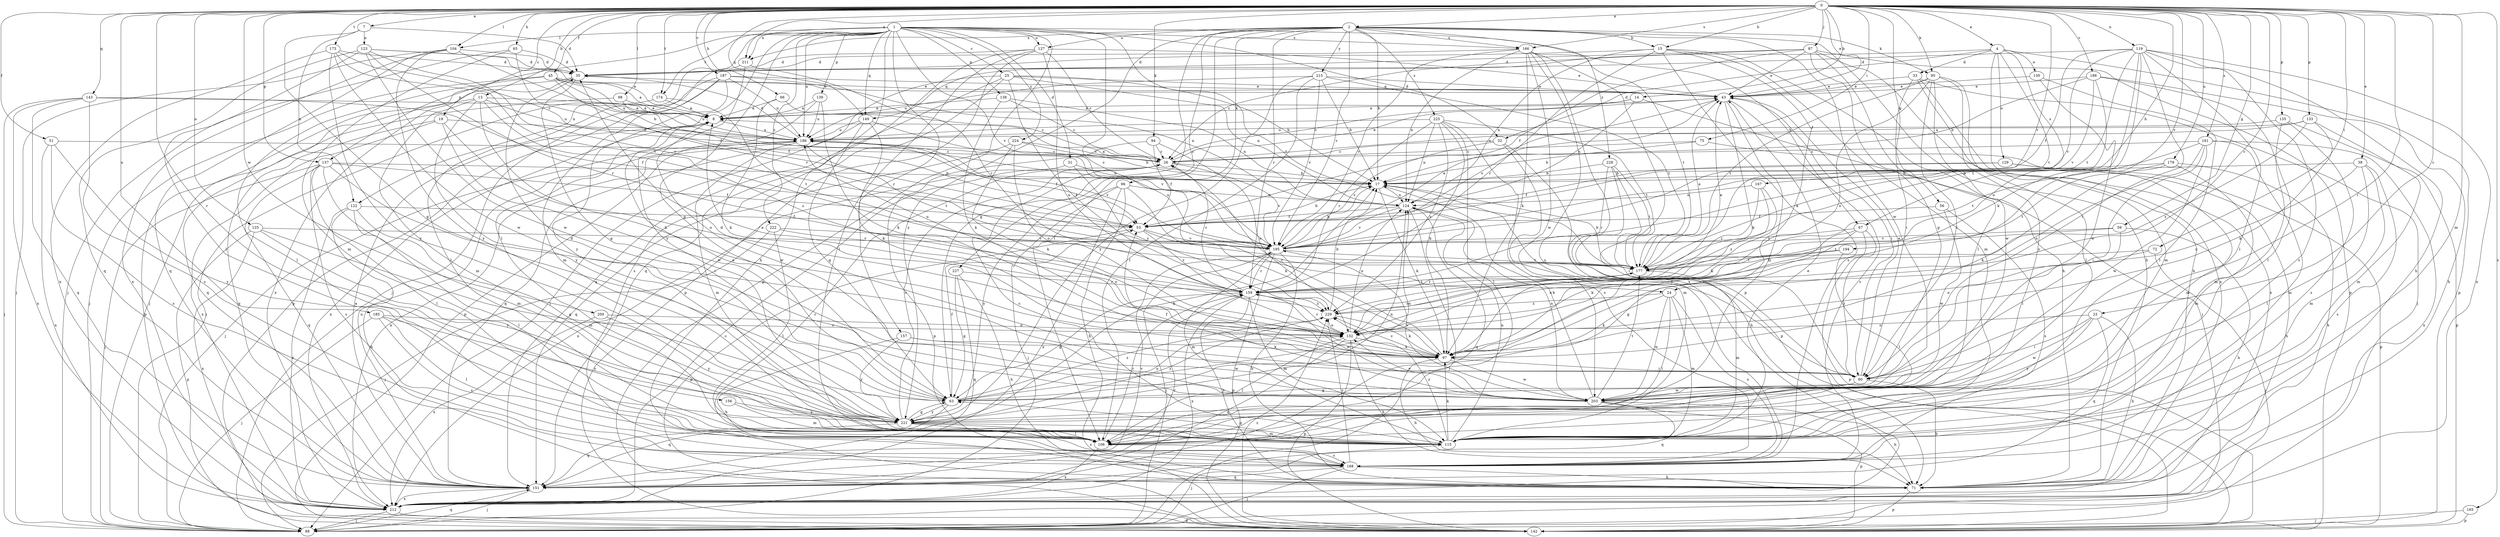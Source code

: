 strict digraph  {
0;
1;
2;
4;
7;
8;
13;
14;
15;
17;
19;
23;
24;
25;
26;
31;
32;
33;
35;
38;
43;
45;
51;
53;
56;
59;
63;
65;
66;
67;
71;
72;
75;
80;
87;
88;
94;
95;
96;
97;
98;
104;
106;
115;
119;
122;
123;
124;
125;
127;
129;
130;
132;
133;
135;
137;
138;
139;
142;
143;
149;
151;
156;
157;
159;
161;
165;
166;
167;
168;
173;
174;
177;
179;
185;
186;
187;
188;
194;
195;
200;
203;
211;
212;
215;
221;
222;
224;
225;
227;
228;
229;
0 -> 2  [label=a];
0 -> 4  [label=a];
0 -> 7  [label=a];
0 -> 13  [label=b];
0 -> 14  [label=b];
0 -> 15  [label=b];
0 -> 19  [label=c];
0 -> 23  [label=c];
0 -> 24  [label=c];
0 -> 38  [label=e];
0 -> 43  [label=e];
0 -> 45  [label=f];
0 -> 51  [label=f];
0 -> 56  [label=g];
0 -> 59  [label=g];
0 -> 65  [label=h];
0 -> 66  [label=h];
0 -> 67  [label=h];
0 -> 72  [label=i];
0 -> 75  [label=i];
0 -> 80  [label=i];
0 -> 87  [label=j];
0 -> 94  [label=k];
0 -> 95  [label=k];
0 -> 98  [label=l];
0 -> 104  [label=l];
0 -> 115  [label=m];
0 -> 119  [label=n];
0 -> 125  [label=o];
0 -> 133  [label=p];
0 -> 135  [label=p];
0 -> 137  [label=p];
0 -> 143  [label=q];
0 -> 149  [label=q];
0 -> 156  [label=r];
0 -> 161  [label=s];
0 -> 165  [label=s];
0 -> 166  [label=s];
0 -> 173  [label=t];
0 -> 174  [label=t];
0 -> 179  [label=u];
0 -> 185  [label=u];
0 -> 187  [label=v];
0 -> 188  [label=v];
0 -> 194  [label=v];
0 -> 195  [label=v];
0 -> 200  [label=w];
0 -> 211  [label=x];
1 -> 24  [label=c];
1 -> 25  [label=c];
1 -> 31  [label=d];
1 -> 32  [label=d];
1 -> 63  [label=g];
1 -> 67  [label=h];
1 -> 71  [label=h];
1 -> 104  [label=l];
1 -> 106  [label=l];
1 -> 122  [label=n];
1 -> 127  [label=o];
1 -> 137  [label=p];
1 -> 138  [label=p];
1 -> 139  [label=p];
1 -> 142  [label=p];
1 -> 149  [label=q];
1 -> 157  [label=r];
1 -> 166  [label=s];
1 -> 174  [label=t];
1 -> 177  [label=t];
1 -> 186  [label=u];
1 -> 195  [label=v];
1 -> 211  [label=x];
1 -> 222  [label=z];
1 -> 224  [label=z];
2 -> 15  [label=b];
2 -> 17  [label=b];
2 -> 63  [label=g];
2 -> 71  [label=h];
2 -> 95  [label=k];
2 -> 96  [label=k];
2 -> 106  [label=l];
2 -> 127  [label=o];
2 -> 159  [label=r];
2 -> 166  [label=s];
2 -> 195  [label=v];
2 -> 203  [label=w];
2 -> 211  [label=x];
2 -> 215  [label=y];
2 -> 221  [label=y];
2 -> 225  [label=z];
2 -> 227  [label=z];
2 -> 228  [label=z];
4 -> 32  [label=d];
4 -> 33  [label=d];
4 -> 129  [label=o];
4 -> 130  [label=o];
4 -> 142  [label=p];
4 -> 149  [label=q];
4 -> 167  [label=s];
4 -> 177  [label=t];
4 -> 212  [label=x];
7 -> 35  [label=d];
7 -> 63  [label=g];
7 -> 122  [label=n];
7 -> 123  [label=n];
8 -> 186  [label=u];
8 -> 203  [label=w];
8 -> 212  [label=x];
13 -> 8  [label=a];
13 -> 97  [label=k];
13 -> 115  [label=m];
13 -> 151  [label=q];
13 -> 186  [label=u];
13 -> 221  [label=y];
13 -> 229  [label=z];
14 -> 8  [label=a];
14 -> 26  [label=c];
14 -> 88  [label=j];
14 -> 124  [label=n];
15 -> 35  [label=d];
15 -> 71  [label=h];
15 -> 97  [label=k];
15 -> 115  [label=m];
15 -> 124  [label=n];
15 -> 159  [label=r];
15 -> 168  [label=s];
17 -> 8  [label=a];
17 -> 80  [label=i];
17 -> 97  [label=k];
17 -> 124  [label=n];
19 -> 132  [label=o];
19 -> 151  [label=q];
19 -> 186  [label=u];
19 -> 203  [label=w];
19 -> 212  [label=x];
23 -> 71  [label=h];
23 -> 80  [label=i];
23 -> 132  [label=o];
23 -> 151  [label=q];
23 -> 203  [label=w];
23 -> 221  [label=y];
24 -> 97  [label=k];
24 -> 106  [label=l];
24 -> 115  [label=m];
24 -> 168  [label=s];
24 -> 203  [label=w];
24 -> 229  [label=z];
25 -> 17  [label=b];
25 -> 43  [label=e];
25 -> 88  [label=j];
25 -> 124  [label=n];
25 -> 151  [label=q];
25 -> 168  [label=s];
25 -> 229  [label=z];
26 -> 17  [label=b];
26 -> 43  [label=e];
26 -> 195  [label=v];
31 -> 17  [label=b];
31 -> 212  [label=x];
31 -> 229  [label=z];
32 -> 26  [label=c];
32 -> 115  [label=m];
32 -> 142  [label=p];
32 -> 195  [label=v];
33 -> 43  [label=e];
33 -> 80  [label=i];
33 -> 88  [label=j];
33 -> 115  [label=m];
33 -> 212  [label=x];
35 -> 43  [label=e];
35 -> 63  [label=g];
35 -> 88  [label=j];
35 -> 212  [label=x];
38 -> 17  [label=b];
38 -> 106  [label=l];
38 -> 115  [label=m];
38 -> 132  [label=o];
38 -> 168  [label=s];
43 -> 8  [label=a];
43 -> 80  [label=i];
43 -> 97  [label=k];
43 -> 168  [label=s];
43 -> 195  [label=v];
43 -> 221  [label=y];
45 -> 8  [label=a];
45 -> 43  [label=e];
45 -> 53  [label=f];
45 -> 88  [label=j];
45 -> 106  [label=l];
45 -> 186  [label=u];
45 -> 195  [label=v];
51 -> 26  [label=c];
51 -> 168  [label=s];
51 -> 212  [label=x];
51 -> 221  [label=y];
53 -> 17  [label=b];
53 -> 142  [label=p];
53 -> 159  [label=r];
53 -> 177  [label=t];
53 -> 195  [label=v];
56 -> 53  [label=f];
56 -> 168  [label=s];
56 -> 203  [label=w];
59 -> 71  [label=h];
59 -> 80  [label=i];
59 -> 177  [label=t];
59 -> 195  [label=v];
63 -> 8  [label=a];
63 -> 35  [label=d];
63 -> 53  [label=f];
63 -> 124  [label=n];
63 -> 132  [label=o];
63 -> 151  [label=q];
63 -> 221  [label=y];
63 -> 229  [label=z];
65 -> 35  [label=d];
65 -> 53  [label=f];
65 -> 88  [label=j];
65 -> 115  [label=m];
66 -> 8  [label=a];
66 -> 26  [label=c];
66 -> 97  [label=k];
67 -> 63  [label=g];
67 -> 80  [label=i];
67 -> 97  [label=k];
67 -> 142  [label=p];
67 -> 195  [label=v];
71 -> 142  [label=p];
72 -> 88  [label=j];
72 -> 132  [label=o];
72 -> 177  [label=t];
75 -> 17  [label=b];
75 -> 26  [label=c];
75 -> 115  [label=m];
80 -> 35  [label=d];
80 -> 43  [label=e];
80 -> 63  [label=g];
80 -> 71  [label=h];
80 -> 203  [label=w];
87 -> 26  [label=c];
87 -> 35  [label=d];
87 -> 43  [label=e];
87 -> 53  [label=f];
87 -> 63  [label=g];
87 -> 71  [label=h];
87 -> 106  [label=l];
87 -> 142  [label=p];
88 -> 151  [label=q];
94 -> 26  [label=c];
94 -> 53  [label=f];
94 -> 132  [label=o];
94 -> 142  [label=p];
95 -> 43  [label=e];
95 -> 80  [label=i];
95 -> 106  [label=l];
95 -> 132  [label=o];
95 -> 177  [label=t];
95 -> 203  [label=w];
95 -> 221  [label=y];
96 -> 71  [label=h];
96 -> 88  [label=j];
96 -> 97  [label=k];
96 -> 124  [label=n];
96 -> 212  [label=x];
96 -> 221  [label=y];
97 -> 26  [label=c];
97 -> 71  [label=h];
97 -> 80  [label=i];
97 -> 203  [label=w];
97 -> 229  [label=z];
98 -> 8  [label=a];
98 -> 142  [label=p];
98 -> 186  [label=u];
104 -> 17  [label=b];
104 -> 35  [label=d];
104 -> 88  [label=j];
104 -> 151  [label=q];
104 -> 212  [label=x];
104 -> 221  [label=y];
106 -> 159  [label=r];
106 -> 168  [label=s];
106 -> 212  [label=x];
115 -> 26  [label=c];
115 -> 43  [label=e];
115 -> 63  [label=g];
115 -> 88  [label=j];
115 -> 97  [label=k];
115 -> 124  [label=n];
115 -> 229  [label=z];
119 -> 35  [label=d];
119 -> 53  [label=f];
119 -> 71  [label=h];
119 -> 80  [label=i];
119 -> 97  [label=k];
119 -> 106  [label=l];
119 -> 132  [label=o];
119 -> 168  [label=s];
119 -> 177  [label=t];
119 -> 195  [label=v];
119 -> 212  [label=x];
122 -> 53  [label=f];
122 -> 71  [label=h];
122 -> 106  [label=l];
122 -> 115  [label=m];
122 -> 212  [label=x];
123 -> 8  [label=a];
123 -> 35  [label=d];
123 -> 106  [label=l];
123 -> 151  [label=q];
123 -> 159  [label=r];
123 -> 195  [label=v];
123 -> 203  [label=w];
124 -> 53  [label=f];
124 -> 88  [label=j];
124 -> 151  [label=q];
124 -> 195  [label=v];
125 -> 63  [label=g];
125 -> 142  [label=p];
125 -> 195  [label=v];
125 -> 212  [label=x];
125 -> 221  [label=y];
127 -> 26  [label=c];
127 -> 35  [label=d];
127 -> 43  [label=e];
127 -> 106  [label=l];
127 -> 132  [label=o];
127 -> 142  [label=p];
127 -> 151  [label=q];
129 -> 17  [label=b];
129 -> 53  [label=f];
129 -> 142  [label=p];
129 -> 212  [label=x];
130 -> 43  [label=e];
130 -> 106  [label=l];
130 -> 203  [label=w];
132 -> 8  [label=a];
132 -> 71  [label=h];
132 -> 97  [label=k];
132 -> 106  [label=l];
132 -> 124  [label=n];
132 -> 142  [label=p];
132 -> 151  [label=q];
132 -> 159  [label=r];
133 -> 26  [label=c];
133 -> 97  [label=k];
133 -> 115  [label=m];
133 -> 186  [label=u];
133 -> 229  [label=z];
135 -> 115  [label=m];
135 -> 142  [label=p];
135 -> 168  [label=s];
135 -> 186  [label=u];
137 -> 17  [label=b];
137 -> 53  [label=f];
137 -> 80  [label=i];
137 -> 88  [label=j];
137 -> 106  [label=l];
137 -> 115  [label=m];
137 -> 151  [label=q];
137 -> 168  [label=s];
138 -> 8  [label=a];
138 -> 26  [label=c];
138 -> 97  [label=k];
138 -> 124  [label=n];
139 -> 8  [label=a];
139 -> 97  [label=k];
139 -> 142  [label=p];
139 -> 186  [label=u];
142 -> 229  [label=z];
143 -> 8  [label=a];
143 -> 53  [label=f];
143 -> 88  [label=j];
143 -> 151  [label=q];
143 -> 168  [label=s];
143 -> 212  [label=x];
149 -> 63  [label=g];
149 -> 97  [label=k];
149 -> 151  [label=q];
149 -> 186  [label=u];
149 -> 195  [label=v];
151 -> 8  [label=a];
151 -> 88  [label=j];
151 -> 159  [label=r];
151 -> 186  [label=u];
151 -> 195  [label=v];
151 -> 212  [label=x];
156 -> 115  [label=m];
156 -> 221  [label=y];
157 -> 71  [label=h];
157 -> 97  [label=k];
157 -> 203  [label=w];
157 -> 221  [label=y];
159 -> 26  [label=c];
159 -> 43  [label=e];
159 -> 63  [label=g];
159 -> 71  [label=h];
159 -> 115  [label=m];
159 -> 177  [label=t];
159 -> 186  [label=u];
159 -> 203  [label=w];
159 -> 212  [label=x];
159 -> 229  [label=z];
161 -> 26  [label=c];
161 -> 80  [label=i];
161 -> 115  [label=m];
161 -> 132  [label=o];
161 -> 177  [label=t];
161 -> 203  [label=w];
161 -> 212  [label=x];
165 -> 88  [label=j];
165 -> 142  [label=p];
166 -> 35  [label=d];
166 -> 97  [label=k];
166 -> 124  [label=n];
166 -> 142  [label=p];
166 -> 168  [label=s];
166 -> 177  [label=t];
166 -> 195  [label=v];
166 -> 203  [label=w];
166 -> 212  [label=x];
167 -> 97  [label=k];
167 -> 124  [label=n];
167 -> 159  [label=r];
167 -> 229  [label=z];
168 -> 26  [label=c];
168 -> 71  [label=h];
168 -> 88  [label=j];
168 -> 151  [label=q];
168 -> 229  [label=z];
173 -> 26  [label=c];
173 -> 35  [label=d];
173 -> 195  [label=v];
173 -> 203  [label=w];
173 -> 212  [label=x];
173 -> 221  [label=y];
174 -> 8  [label=a];
174 -> 88  [label=j];
174 -> 177  [label=t];
177 -> 17  [label=b];
177 -> 43  [label=e];
177 -> 115  [label=m];
177 -> 132  [label=o];
177 -> 159  [label=r];
179 -> 17  [label=b];
179 -> 71  [label=h];
179 -> 97  [label=k];
179 -> 115  [label=m];
179 -> 177  [label=t];
185 -> 88  [label=j];
185 -> 106  [label=l];
185 -> 132  [label=o];
185 -> 168  [label=s];
185 -> 221  [label=y];
186 -> 26  [label=c];
186 -> 35  [label=d];
186 -> 53  [label=f];
186 -> 88  [label=j];
186 -> 115  [label=m];
186 -> 177  [label=t];
186 -> 195  [label=v];
186 -> 212  [label=x];
187 -> 43  [label=e];
187 -> 106  [label=l];
187 -> 115  [label=m];
187 -> 124  [label=n];
187 -> 142  [label=p];
187 -> 186  [label=u];
187 -> 221  [label=y];
188 -> 17  [label=b];
188 -> 43  [label=e];
188 -> 71  [label=h];
188 -> 106  [label=l];
188 -> 177  [label=t];
188 -> 195  [label=v];
194 -> 106  [label=l];
194 -> 132  [label=o];
194 -> 177  [label=t];
195 -> 17  [label=b];
195 -> 43  [label=e];
195 -> 71  [label=h];
195 -> 88  [label=j];
195 -> 115  [label=m];
195 -> 142  [label=p];
195 -> 159  [label=r];
195 -> 177  [label=t];
195 -> 186  [label=u];
200 -> 132  [label=o];
200 -> 212  [label=x];
200 -> 221  [label=y];
203 -> 17  [label=b];
203 -> 53  [label=f];
203 -> 71  [label=h];
203 -> 124  [label=n];
203 -> 132  [label=o];
203 -> 142  [label=p];
203 -> 151  [label=q];
203 -> 177  [label=t];
203 -> 195  [label=v];
211 -> 88  [label=j];
211 -> 159  [label=r];
211 -> 221  [label=y];
212 -> 26  [label=c];
212 -> 88  [label=j];
212 -> 142  [label=p];
215 -> 17  [label=b];
215 -> 43  [label=e];
215 -> 106  [label=l];
215 -> 177  [label=t];
215 -> 186  [label=u];
215 -> 195  [label=v];
215 -> 221  [label=y];
221 -> 17  [label=b];
221 -> 26  [label=c];
221 -> 63  [label=g];
221 -> 106  [label=l];
221 -> 115  [label=m];
221 -> 124  [label=n];
221 -> 151  [label=q];
221 -> 168  [label=s];
221 -> 229  [label=z];
222 -> 88  [label=j];
222 -> 106  [label=l];
222 -> 132  [label=o];
222 -> 195  [label=v];
224 -> 17  [label=b];
224 -> 26  [label=c];
224 -> 97  [label=k];
224 -> 132  [label=o];
224 -> 151  [label=q];
225 -> 97  [label=k];
225 -> 106  [label=l];
225 -> 124  [label=n];
225 -> 159  [label=r];
225 -> 168  [label=s];
225 -> 177  [label=t];
225 -> 186  [label=u];
225 -> 229  [label=z];
227 -> 63  [label=g];
227 -> 71  [label=h];
227 -> 151  [label=q];
227 -> 159  [label=r];
228 -> 17  [label=b];
228 -> 71  [label=h];
228 -> 80  [label=i];
228 -> 159  [label=r];
228 -> 177  [label=t];
229 -> 17  [label=b];
229 -> 97  [label=k];
229 -> 132  [label=o];
}
